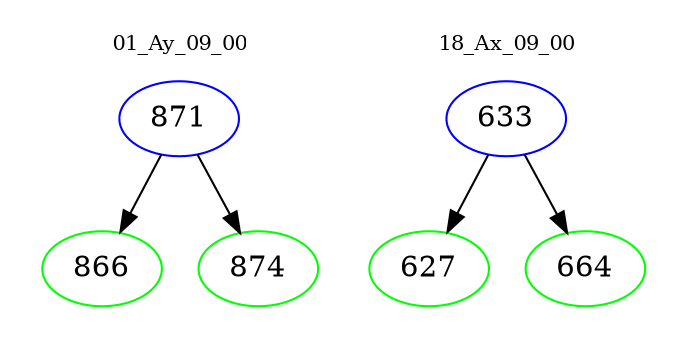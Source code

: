 digraph{
subgraph cluster_0 {
color = white
label = "01_Ay_09_00";
fontsize=10;
T0_871 [label="871", color="blue"]
T0_871 -> T0_866 [color="black"]
T0_866 [label="866", color="green"]
T0_871 -> T0_874 [color="black"]
T0_874 [label="874", color="green"]
}
subgraph cluster_1 {
color = white
label = "18_Ax_09_00";
fontsize=10;
T1_633 [label="633", color="blue"]
T1_633 -> T1_627 [color="black"]
T1_627 [label="627", color="green"]
T1_633 -> T1_664 [color="black"]
T1_664 [label="664", color="green"]
}
}
